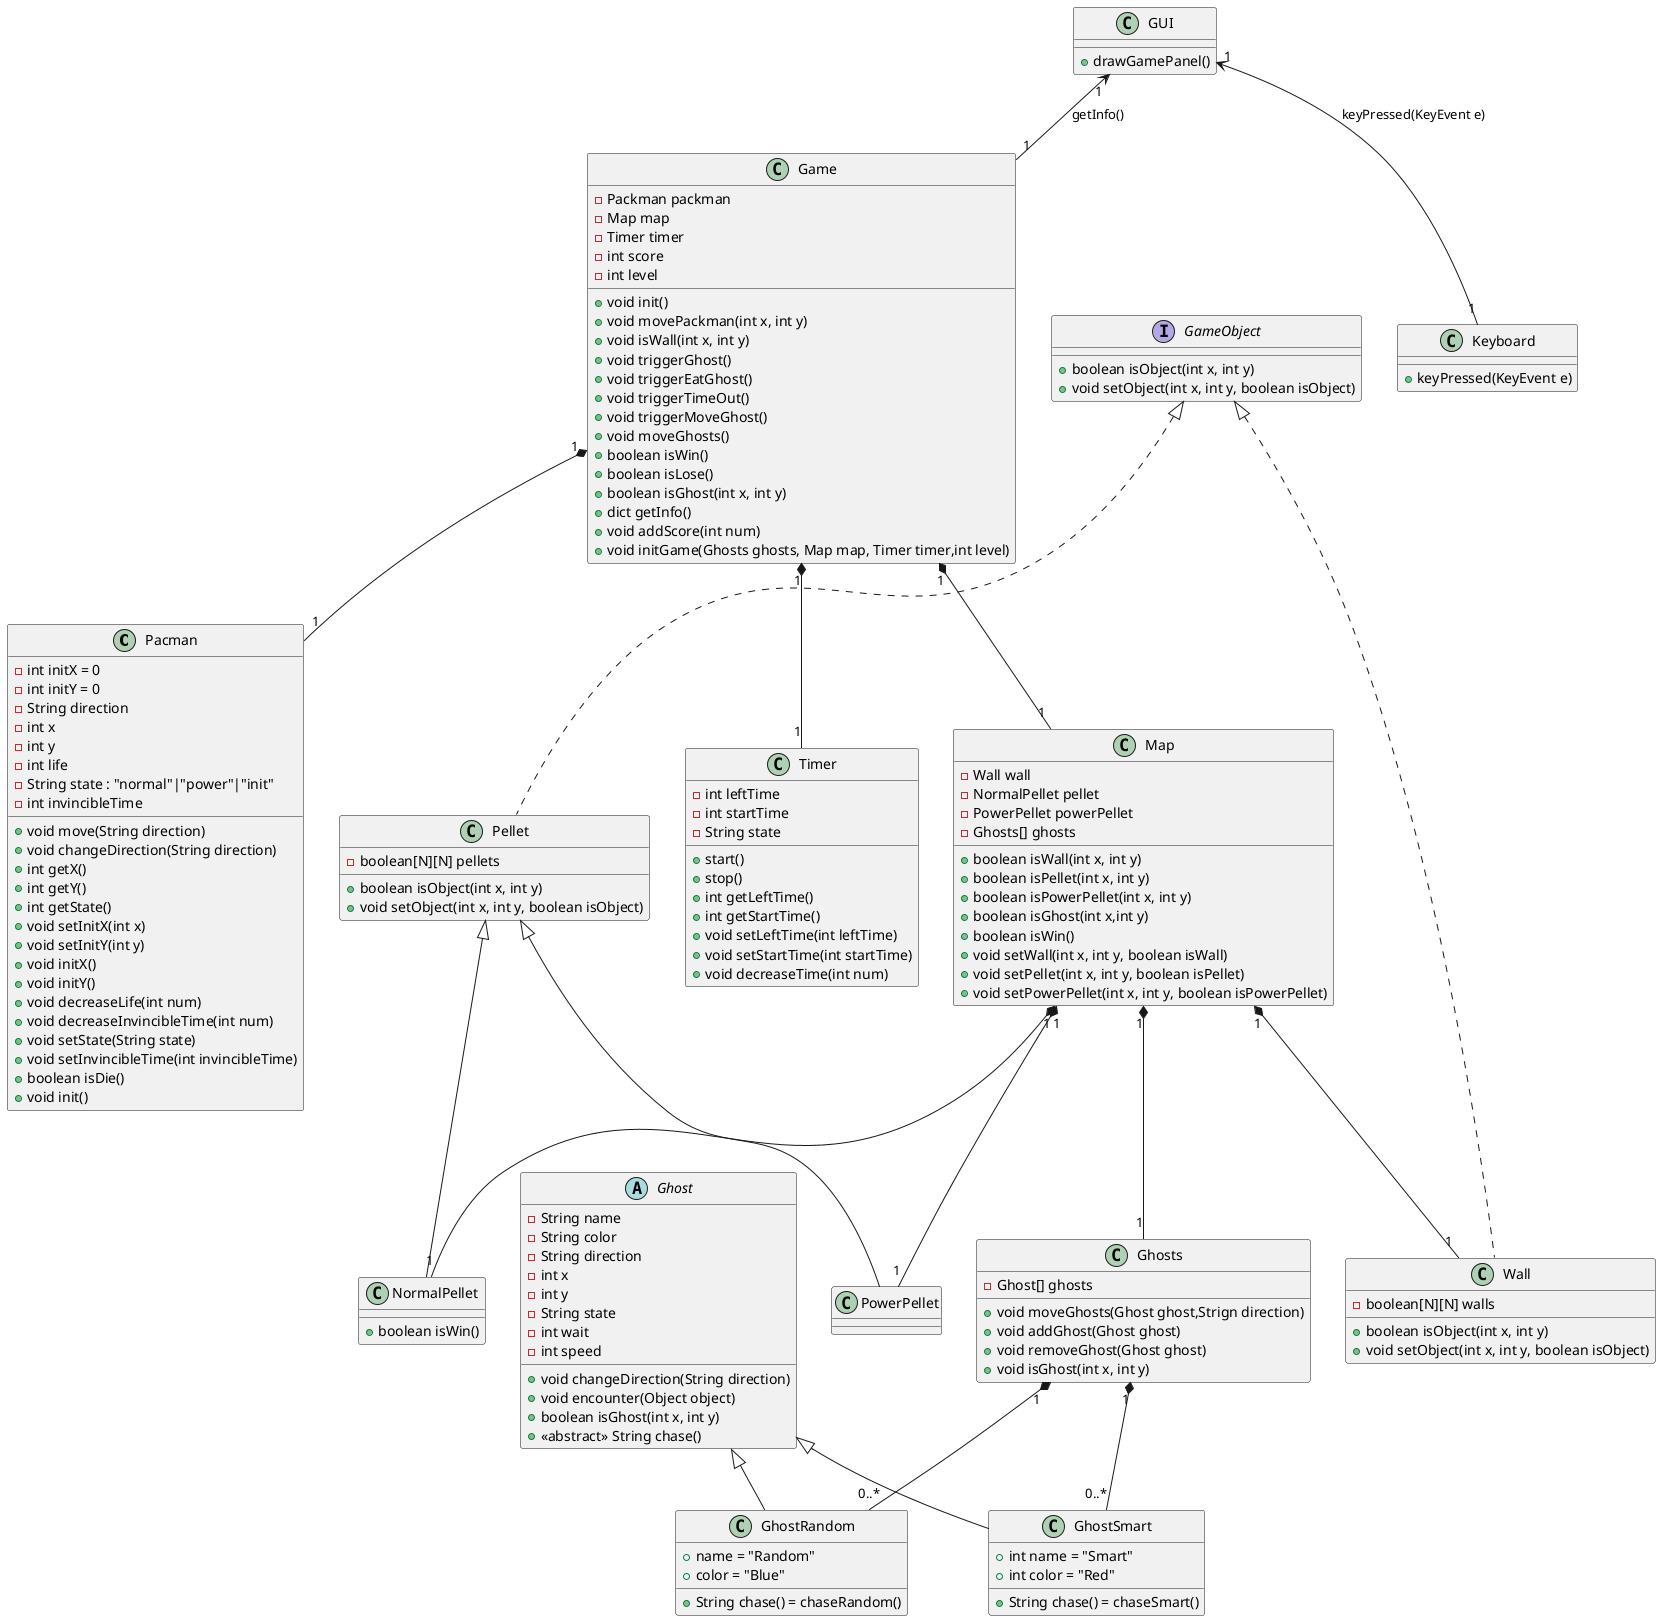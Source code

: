 @startuml

class Pacman {
    - int initX = 0
    - int initY = 0
    - String direction
    - int x
    - int y
    - int life
    - String state : "normal"|"power"|"init"
    - int invincibleTime 
    + void move(String direction)
    + void changeDirection(String direction)
    + int getX()
    + int getY()
    + int getState()
    + void setInitX(int x)
    + void setInitY(int y)
    + void initX()
    + void initY()
    + void decreaseLife(int num)
    + void decreaseInvincibleTime(int num)
    + void setState(String state)
    + void setInvincibleTime(int invincibleTime)
    + boolean isDie()
    + void init()
}


abstract class Ghost {
    - String name
    - String color
    - String direction
    - int x
    - int y
    - String state
    - int wait
    - int speed
    + void changeDirection(String direction)
    + void encounter(Object object)
    + boolean isGhost(int x, int y)
    +<< abstract>> String chase()
}

class GhostRandom{
    +name = "Random"
    +color = "Blue"
    +String chase() = chaseRandom()
}

class GhostSmart{
    +int name = "Smart"
    +int color = "Red"
    +String chase() = chaseSmart()
}

interface GameObject {
    + boolean isObject(int x, int y)
    + void setObject(int x, int y, boolean isObject)
}
class Wall {
    - boolean[N][N] walls
    + boolean isObject(int x, int y)
    + void setObject(int x, int y, boolean isObject)
}
class Pellet {
    - boolean[N][N] pellets
    + boolean isObject(int x, int y)
    + void setObject(int x, int y, boolean isObject)
}


class NormalPellet{
    +boolean isWin()
}

class PowerPellet{
}

class GUI{
    +drawGamePanel()
}

class Timer{
    -int leftTime
    -int startTime
    -String state
    +start()
    +stop()
    +int getLeftTime()
    +int getStartTime()
    +void setLeftTime(int leftTime)
    +void setStartTime(int startTime)
    +void decreaseTime(int num)

}

class Map{
    -Wall wall
    -NormalPellet pellet
    -PowerPellet powerPellet
    -Ghosts[] ghosts
    +boolean isWall(int x, int y)
    +boolean isPellet(int x, int y)
    +boolean isPowerPellet(int x, int y)
    +boolean isGhost(int x,int y)
    +boolean isWin()
    +void setWall(int x, int y, boolean isWall)
    +void setPellet(int x, int y, boolean isPellet)
    +void setPowerPellet(int x, int y, boolean isPowerPellet)

}

class Ghosts{
    -Ghost[] ghosts
    +void moveGhosts(Ghost ghost,Strign direction)
    +void addGhost(Ghost ghost)
    +void removeGhost(Ghost ghost)
    +void isGhost(int x, int y)
}



class Game{
    -Packman packman
    -Map map
    -Timer timer
    -int score
    -int level
    + void init()
    + void movePackman(int x, int y)
    + void isWall(int x, int y)
    + void triggerGhost()
    + void triggerEatGhost()
    + void triggerTimeOut()
    + void triggerMoveGhost()
    + void moveGhosts()
    + boolean isWin()
    + boolean isLose()
    + boolean isGhost(int x, int y)
    + dict getInfo()
    + void addScore(int num)
    + void initGame(Ghosts ghosts, Map map, Timer timer,int level)
}

class Keyboard{
    +keyPressed(KeyEvent e)
}

Game "1"*--"1" Pacman 
Game "1"*--"1" Map
Game "1"*--"1" Timer
Ghosts "1"*--"0..*" GhostSmart
Ghosts "1"*--"0..*" GhostRandom
Map "1"*--"1" Wall
Map "1"*--"1" NormalPellet
Map "1"*--"1" PowerPellet
Map "1"*--"1" Ghosts
Ghost <|-- GhostRandom
Ghost <|-- GhostSmart
Pellet <|-- NormalPellet
Pellet <|-- PowerPellet

GUI "1"<--"1" Game:getInfo()
GUI "1"<--"1" Keyboard:keyPressed(KeyEvent e)
GameObject <|.. Wall
GameObject <|.. Pellet
@enduml